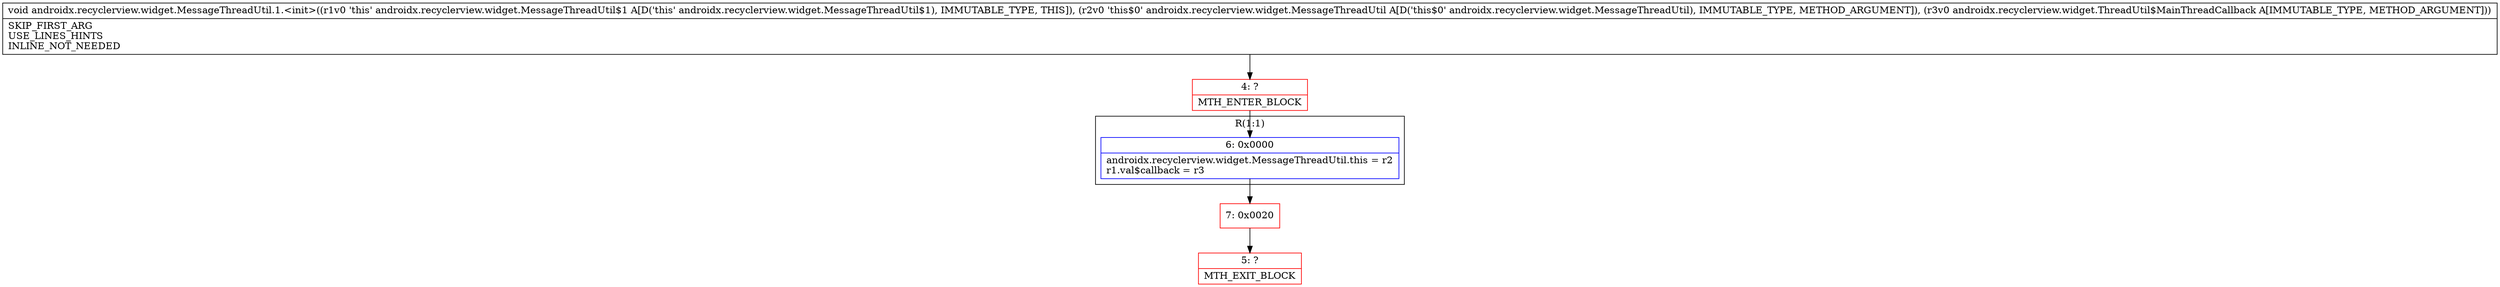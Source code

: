 digraph "CFG forandroidx.recyclerview.widget.MessageThreadUtil.1.\<init\>(Landroidx\/recyclerview\/widget\/MessageThreadUtil;Landroidx\/recyclerview\/widget\/ThreadUtil$MainThreadCallback;)V" {
subgraph cluster_Region_1184932741 {
label = "R(1:1)";
node [shape=record,color=blue];
Node_6 [shape=record,label="{6\:\ 0x0000|androidx.recyclerview.widget.MessageThreadUtil.this = r2\lr1.val$callback = r3\l}"];
}
Node_4 [shape=record,color=red,label="{4\:\ ?|MTH_ENTER_BLOCK\l}"];
Node_7 [shape=record,color=red,label="{7\:\ 0x0020}"];
Node_5 [shape=record,color=red,label="{5\:\ ?|MTH_EXIT_BLOCK\l}"];
MethodNode[shape=record,label="{void androidx.recyclerview.widget.MessageThreadUtil.1.\<init\>((r1v0 'this' androidx.recyclerview.widget.MessageThreadUtil$1 A[D('this' androidx.recyclerview.widget.MessageThreadUtil$1), IMMUTABLE_TYPE, THIS]), (r2v0 'this$0' androidx.recyclerview.widget.MessageThreadUtil A[D('this$0' androidx.recyclerview.widget.MessageThreadUtil), IMMUTABLE_TYPE, METHOD_ARGUMENT]), (r3v0 androidx.recyclerview.widget.ThreadUtil$MainThreadCallback A[IMMUTABLE_TYPE, METHOD_ARGUMENT]))  | SKIP_FIRST_ARG\lUSE_LINES_HINTS\lINLINE_NOT_NEEDED\l}"];
MethodNode -> Node_4;Node_6 -> Node_7;
Node_4 -> Node_6;
Node_7 -> Node_5;
}

